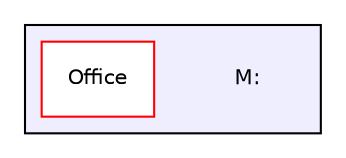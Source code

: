 digraph "M:" {
  compound=true
  node [ fontsize="10", fontname="Helvetica"];
  edge [ labelfontsize="10", labelfontname="Helvetica"];
  subgraph clusterdir_3d1127c0ed484a3823411b7e1748de30 {
    graph [ bgcolor="#eeeeff", pencolor="black", label="" URL="dir_3d1127c0ed484a3823411b7e1748de30.html"];
    dir_3d1127c0ed484a3823411b7e1748de30 [shape=plaintext label="M:"];
    dir_a706303f8d84b26c5b31e94ed2f60325 [shape=box label="Office" color="red" fillcolor="white" style="filled" URL="dir_a706303f8d84b26c5b31e94ed2f60325.html"];
  }
}
